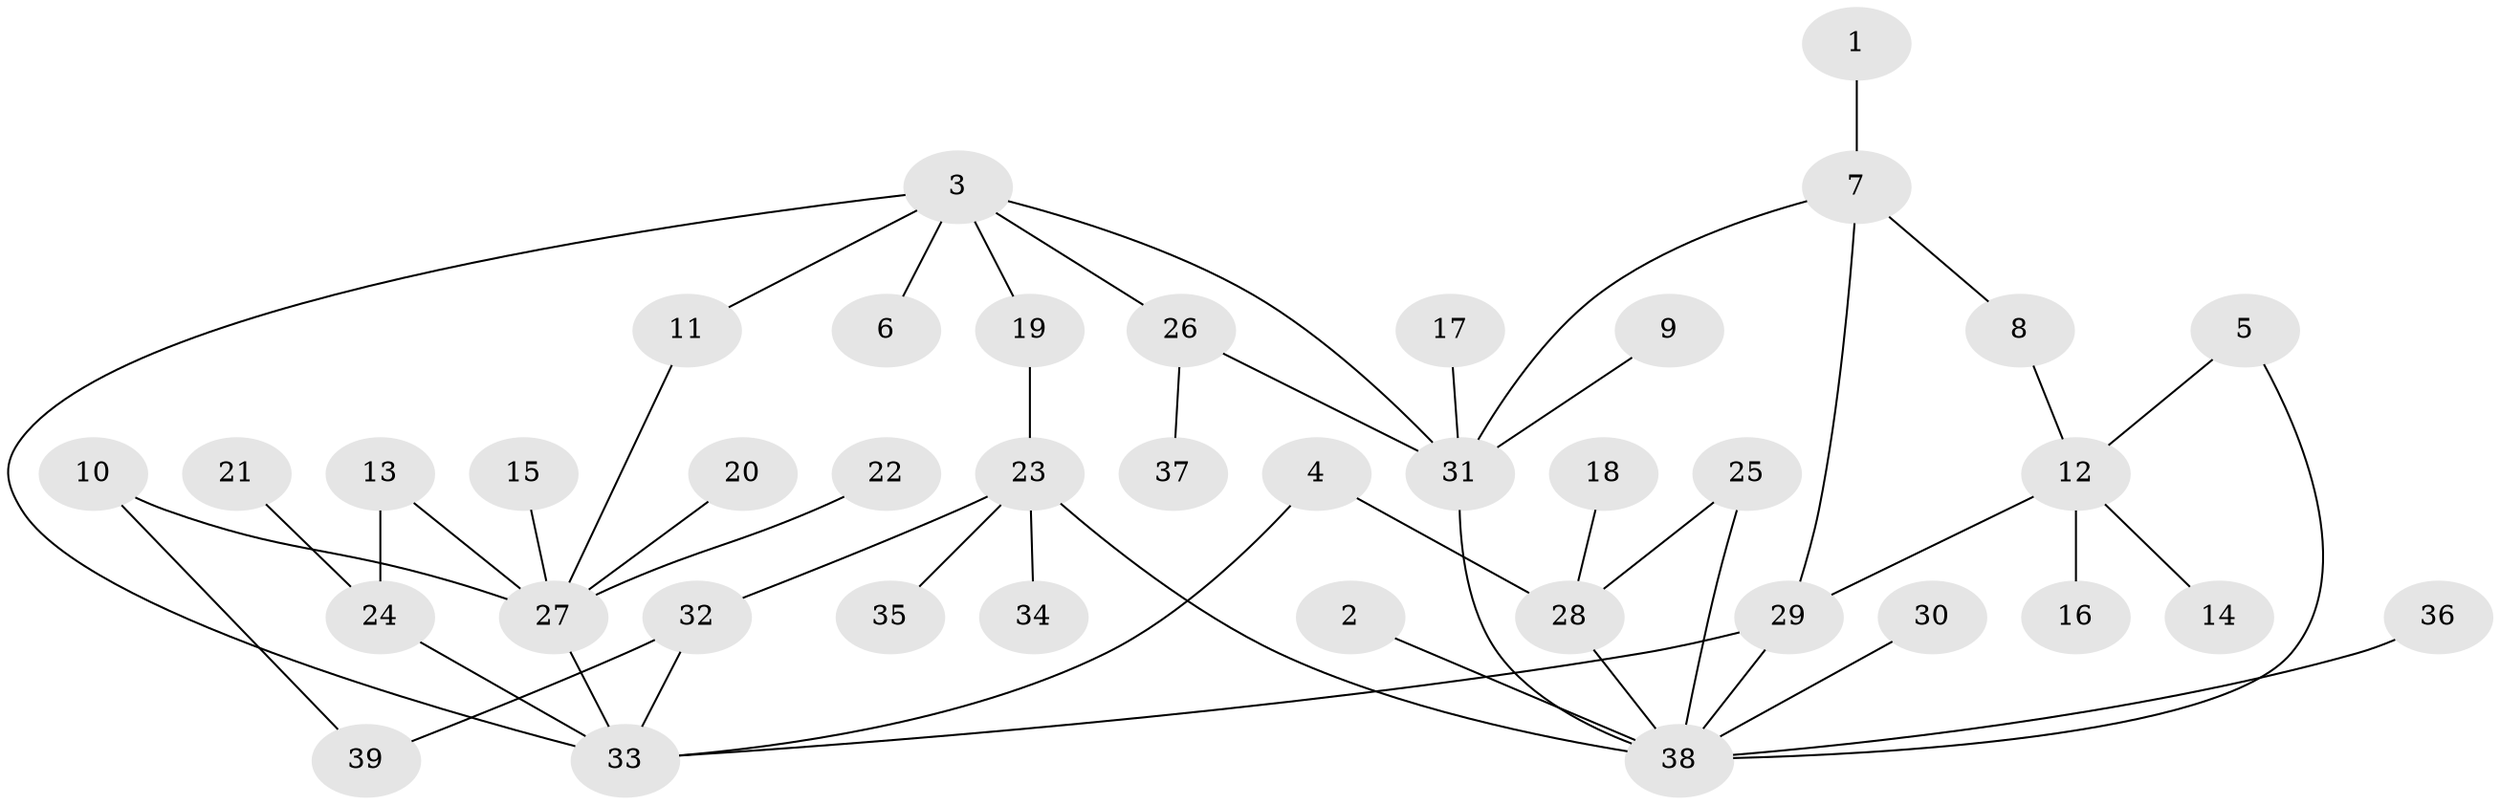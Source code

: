 // original degree distribution, {4: 0.05454545454545454, 10: 0.01818181818181818, 1: 0.4727272727272727, 11: 0.01818181818181818, 5: 0.03636363636363636, 8: 0.03636363636363636, 3: 0.10909090909090909, 7: 0.01818181818181818, 2: 0.21818181818181817, 6: 0.01818181818181818}
// Generated by graph-tools (version 1.1) at 2025/36/03/04/25 23:36:40]
// undirected, 39 vertices, 50 edges
graph export_dot {
  node [color=gray90,style=filled];
  1;
  2;
  3;
  4;
  5;
  6;
  7;
  8;
  9;
  10;
  11;
  12;
  13;
  14;
  15;
  16;
  17;
  18;
  19;
  20;
  21;
  22;
  23;
  24;
  25;
  26;
  27;
  28;
  29;
  30;
  31;
  32;
  33;
  34;
  35;
  36;
  37;
  38;
  39;
  1 -- 7 [weight=1.0];
  2 -- 38 [weight=1.0];
  3 -- 6 [weight=1.0];
  3 -- 11 [weight=1.0];
  3 -- 19 [weight=1.0];
  3 -- 26 [weight=1.0];
  3 -- 31 [weight=1.0];
  3 -- 33 [weight=1.0];
  4 -- 28 [weight=1.0];
  4 -- 33 [weight=1.0];
  5 -- 12 [weight=1.0];
  5 -- 38 [weight=1.0];
  7 -- 8 [weight=1.0];
  7 -- 29 [weight=1.0];
  7 -- 31 [weight=1.0];
  8 -- 12 [weight=1.0];
  9 -- 31 [weight=1.0];
  10 -- 27 [weight=1.0];
  10 -- 39 [weight=1.0];
  11 -- 27 [weight=1.0];
  12 -- 14 [weight=1.0];
  12 -- 16 [weight=1.0];
  12 -- 29 [weight=1.0];
  13 -- 24 [weight=1.0];
  13 -- 27 [weight=1.0];
  15 -- 27 [weight=1.0];
  17 -- 31 [weight=1.0];
  18 -- 28 [weight=1.0];
  19 -- 23 [weight=1.0];
  20 -- 27 [weight=1.0];
  21 -- 24 [weight=1.0];
  22 -- 27 [weight=1.0];
  23 -- 32 [weight=1.0];
  23 -- 34 [weight=1.0];
  23 -- 35 [weight=1.0];
  23 -- 38 [weight=1.0];
  24 -- 33 [weight=1.0];
  25 -- 28 [weight=1.0];
  25 -- 38 [weight=1.0];
  26 -- 31 [weight=2.0];
  26 -- 37 [weight=1.0];
  27 -- 33 [weight=1.0];
  28 -- 38 [weight=1.0];
  29 -- 33 [weight=1.0];
  29 -- 38 [weight=1.0];
  30 -- 38 [weight=1.0];
  31 -- 38 [weight=1.0];
  32 -- 33 [weight=1.0];
  32 -- 39 [weight=1.0];
  36 -- 38 [weight=1.0];
}
